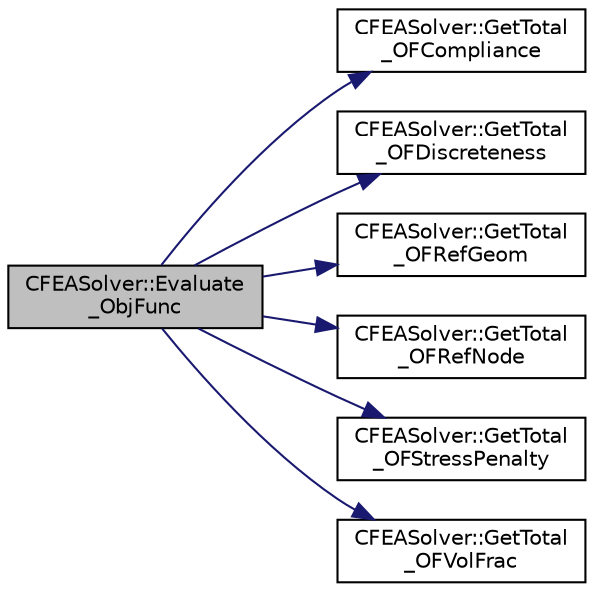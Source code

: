digraph "CFEASolver::Evaluate_ObjFunc"
{
 // LATEX_PDF_SIZE
  edge [fontname="Helvetica",fontsize="10",labelfontname="Helvetica",labelfontsize="10"];
  node [fontname="Helvetica",fontsize="10",shape=record];
  rankdir="LR";
  Node1 [label="CFEASolver::Evaluate\l_ObjFunc",height=0.2,width=0.4,color="black", fillcolor="grey75", style="filled", fontcolor="black",tooltip="Compute the objective function."];
  Node1 -> Node2 [color="midnightblue",fontsize="10",style="solid",fontname="Helvetica"];
  Node2 [label="CFEASolver::GetTotal\l_OFCompliance",height=0.2,width=0.4,color="black", fillcolor="white", style="filled",URL="$classCFEASolver.html#a78da023a7b68e03ce1b2d7df4d07865b",tooltip="Retrieve the value of the structural compliance objective function."];
  Node1 -> Node3 [color="midnightblue",fontsize="10",style="solid",fontname="Helvetica"];
  Node3 [label="CFEASolver::GetTotal\l_OFDiscreteness",height=0.2,width=0.4,color="black", fillcolor="white", style="filled",URL="$classCFEASolver.html#a251b1acaf0aa05cc7ec0dc692d47cf33",tooltip="Retrieve the value of the discreteness objective function."];
  Node1 -> Node4 [color="midnightblue",fontsize="10",style="solid",fontname="Helvetica"];
  Node4 [label="CFEASolver::GetTotal\l_OFRefGeom",height=0.2,width=0.4,color="black", fillcolor="white", style="filled",URL="$classCFEASolver.html#ad4d05bd83ecf3faf889afdca1a1459f2",tooltip="Retrieve the value of the objective function for a reference geometry."];
  Node1 -> Node5 [color="midnightblue",fontsize="10",style="solid",fontname="Helvetica"];
  Node5 [label="CFEASolver::GetTotal\l_OFRefNode",height=0.2,width=0.4,color="black", fillcolor="white", style="filled",URL="$classCFEASolver.html#a4274e2942a6bf21affdb0a30ea7d8c3e",tooltip="Retrieve the value of the objective function for a reference node."];
  Node1 -> Node6 [color="midnightblue",fontsize="10",style="solid",fontname="Helvetica"];
  Node6 [label="CFEASolver::GetTotal\l_OFStressPenalty",height=0.2,width=0.4,color="black", fillcolor="white", style="filled",URL="$classCFEASolver.html#a0c247a523647324070b69ea04ffddd6f",tooltip="Retrieve the value of the stress penalty objective function."];
  Node1 -> Node7 [color="midnightblue",fontsize="10",style="solid",fontname="Helvetica"];
  Node7 [label="CFEASolver::GetTotal\l_OFVolFrac",height=0.2,width=0.4,color="black", fillcolor="white", style="filled",URL="$classCFEASolver.html#affc82191a25827b090c5933b946a514a",tooltip="Retrieve the value of the volume fraction objective function."];
}
